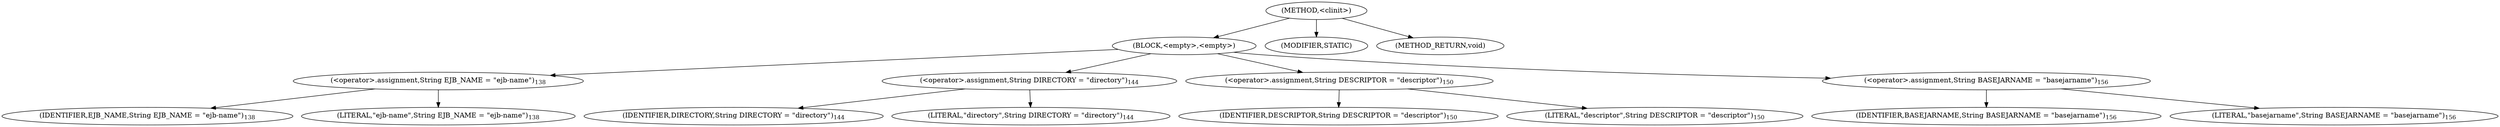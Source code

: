 digraph "&lt;clinit&gt;" {  
"213" [label = <(METHOD,&lt;clinit&gt;)> ]
"214" [label = <(BLOCK,&lt;empty&gt;,&lt;empty&gt;)> ]
"215" [label = <(&lt;operator&gt;.assignment,String EJB_NAME = &quot;ejb-name&quot;)<SUB>138</SUB>> ]
"216" [label = <(IDENTIFIER,EJB_NAME,String EJB_NAME = &quot;ejb-name&quot;)<SUB>138</SUB>> ]
"217" [label = <(LITERAL,&quot;ejb-name&quot;,String EJB_NAME = &quot;ejb-name&quot;)<SUB>138</SUB>> ]
"218" [label = <(&lt;operator&gt;.assignment,String DIRECTORY = &quot;directory&quot;)<SUB>144</SUB>> ]
"219" [label = <(IDENTIFIER,DIRECTORY,String DIRECTORY = &quot;directory&quot;)<SUB>144</SUB>> ]
"220" [label = <(LITERAL,&quot;directory&quot;,String DIRECTORY = &quot;directory&quot;)<SUB>144</SUB>> ]
"221" [label = <(&lt;operator&gt;.assignment,String DESCRIPTOR = &quot;descriptor&quot;)<SUB>150</SUB>> ]
"222" [label = <(IDENTIFIER,DESCRIPTOR,String DESCRIPTOR = &quot;descriptor&quot;)<SUB>150</SUB>> ]
"223" [label = <(LITERAL,&quot;descriptor&quot;,String DESCRIPTOR = &quot;descriptor&quot;)<SUB>150</SUB>> ]
"224" [label = <(&lt;operator&gt;.assignment,String BASEJARNAME = &quot;basejarname&quot;)<SUB>156</SUB>> ]
"225" [label = <(IDENTIFIER,BASEJARNAME,String BASEJARNAME = &quot;basejarname&quot;)<SUB>156</SUB>> ]
"226" [label = <(LITERAL,&quot;basejarname&quot;,String BASEJARNAME = &quot;basejarname&quot;)<SUB>156</SUB>> ]
"227" [label = <(MODIFIER,STATIC)> ]
"228" [label = <(METHOD_RETURN,void)> ]
  "213" -> "214" 
  "213" -> "227" 
  "213" -> "228" 
  "214" -> "215" 
  "214" -> "218" 
  "214" -> "221" 
  "214" -> "224" 
  "215" -> "216" 
  "215" -> "217" 
  "218" -> "219" 
  "218" -> "220" 
  "221" -> "222" 
  "221" -> "223" 
  "224" -> "225" 
  "224" -> "226" 
}
